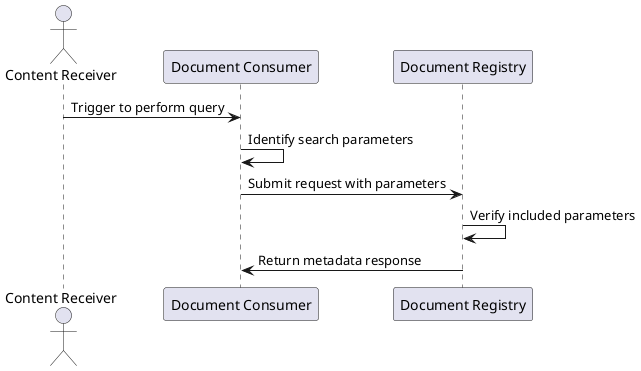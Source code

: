 @startuml
actor "Content Receiver" as CR
participant "Document Consumer" as DC
participant "Document Registry" as DReg

CR -> DC: Trigger to perform query
DC -> DC: Identify search parameters
DC -> DReg: Submit request with parameters
DReg -> DReg: Verify included parameters
DReg -> DC: Return metadata response
@enduml
